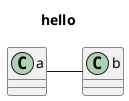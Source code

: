 @startuml
title hello
a-b

!define LINK <size:20><&link-intact></size>

!ifdef USER
	actor user
!endif

!ifdef indexPHP
	boundary "index.php" as index
!endif

!ifdef accountPHP || joinPHP || loginPHP || initPHP
  box "users/" #WhiteSmoke
  	!ifdef accountPHP 
      boundary "account.php" as account
    !endif
    
    !ifdef joinPHP
		boundary "join.php" as join
    !endif
    
    !ifdef loginPHP
		boundary "login.php" as login
	!endif
    
    !ifdef initPHP
		control "init.php" as init
    !endif
  end box
!endif

!ifdef headerPHP || navigationPHP || page_footerPHP || html_footerPHP || recaptcha_configPHP || google_oauth_loginPHP || facebook_oauth_loginPHP
	box "users/includes/" #Gainsboro
		!ifdef headerPHP
			entity "header.php" as header
		!endif

		!ifdef navigationPHP
			entity "navigation.php" as navigation
        !endif

		!ifdef page_footerPHP
			entity "page_footer.php" as page_footer
		!endif
			
		!ifdef html_footerPHP
			entity "html_footer.php" as html_footer
		!endif
			
		!ifdef recaptcha_configPHP
			control "recaptcha.config.php" as recaptcha_config
		!endif
			
		!ifdef google_oauth_loginPHP
			control "google_oauth_login.php" as google_oauth_login
		!endif
			
		!ifdef facebook_oauth_loginPHP
			control "facebook_oauth_login.php" as facebook_oauth_login
		!endif		
  end box
!endif

!ifdef custom_login_scriptPHP
	box "usersc/scripts/" #Silver
		!ifdef custom_login_scriptPHP
			control "custom_login_script.php" as custom_login_script
		!endif
	end box
!endif

@enduml
